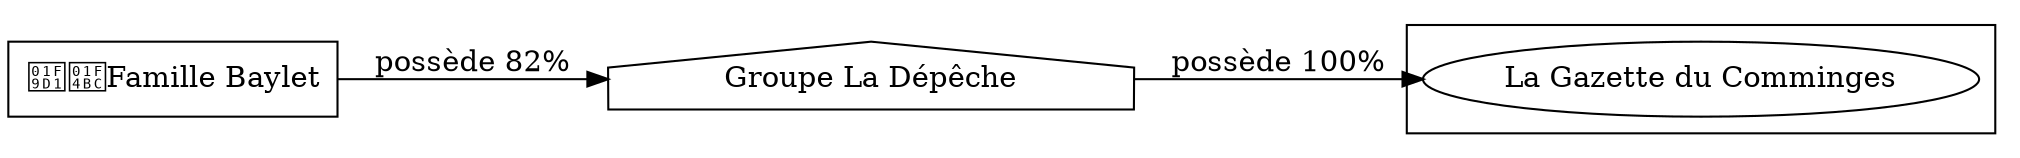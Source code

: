 digraph {
  rankdir=LR;
  subgraph roots {
    
      "famille-baylet-241"[label="🧑‍💼Famille Baylet" shape=box]
    
  }

  
    "groupe-la-depeche-242"[label="Groupe La Dépêche" shape=house]
  

  subgraph clusterLeaves {
    
      "la-gazette-du-comminges-247"[label="La Gazette du Comminges"]
    
  }

  
    "groupe-la-depeche-242" -> "la-gazette-du-comminges-247" [
      label="possède 100%"
    ]
  
    "famille-baylet-241" -> "groupe-la-depeche-242" [
      label="possède 82%"
    ]
  
}
